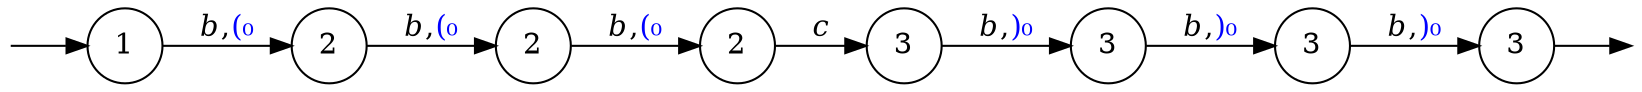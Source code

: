 digraph {
	node [shape=circle];
	Q0 [style=invisible, height=0, width=0, fixedsize=true];
	Q1 [style=invisible, height=0, width=0, fixedsize=true];
	graph [rankdir="LR"];
	5 [label=3];
	0 [label=1];
	4 [label=3];
	6 [label=3];
	3 [label=2];
	1 [label=2];
	2 [label=2];
	7 [label=3];

	Q0 -> 0;
	7 -> Q1;
	3 -> 4  [label=<<i>c</i>> ];
	0 -> 1  [label=<<i>b</i>,<FONT COLOR="blue">(₀</FONT>> ];
	1 -> 2  [label=<<i>b</i>,<FONT COLOR="blue">(₀</FONT>> ];
	2 -> 3  [label=<<i>b</i>,<FONT COLOR="blue">(₀</FONT>> ];
	4 -> 5  [label=<<i>b</i>,<FONT COLOR="blue">)₀</FONT>> ];
	5 -> 6  [label=<<i>b</i>,<FONT COLOR="blue">)₀</FONT>> ];
	6 -> 7  [label=<<i>b</i>,<FONT COLOR="blue">)₀</FONT>> ];
}
